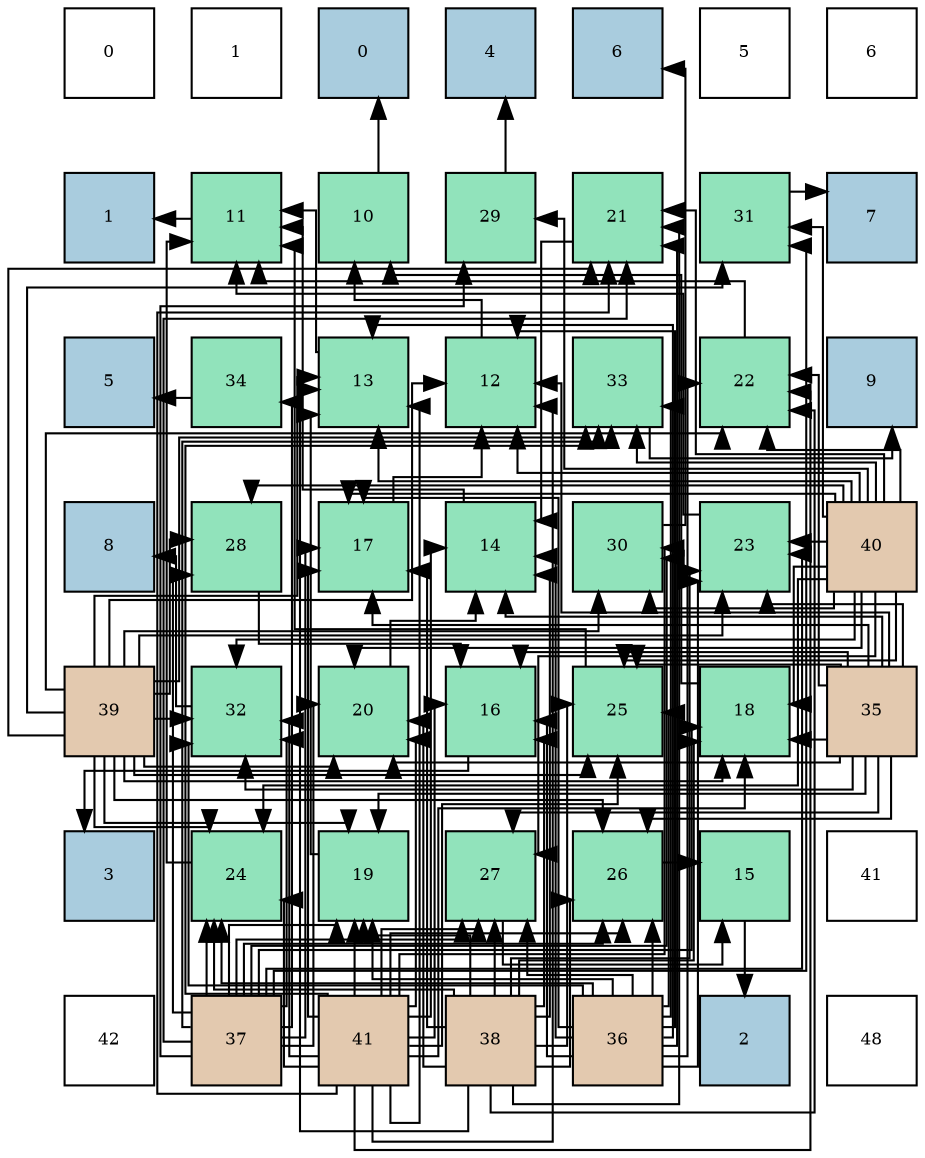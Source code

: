 digraph layout{
 rankdir=TB;
 splines=ortho;
 node [style=filled shape=square fixedsize=true width=0.6];
0[label="0", fontsize=8, fillcolor="#ffffff"];
1[label="1", fontsize=8, fillcolor="#ffffff"];
2[label="0", fontsize=8, fillcolor="#a9ccde"];
3[label="4", fontsize=8, fillcolor="#a9ccde"];
4[label="6", fontsize=8, fillcolor="#a9ccde"];
5[label="5", fontsize=8, fillcolor="#ffffff"];
6[label="6", fontsize=8, fillcolor="#ffffff"];
7[label="1", fontsize=8, fillcolor="#a9ccde"];
8[label="11", fontsize=8, fillcolor="#91e3bb"];
9[label="10", fontsize=8, fillcolor="#91e3bb"];
10[label="29", fontsize=8, fillcolor="#91e3bb"];
11[label="21", fontsize=8, fillcolor="#91e3bb"];
12[label="31", fontsize=8, fillcolor="#91e3bb"];
13[label="7", fontsize=8, fillcolor="#a9ccde"];
14[label="5", fontsize=8, fillcolor="#a9ccde"];
15[label="34", fontsize=8, fillcolor="#91e3bb"];
16[label="13", fontsize=8, fillcolor="#91e3bb"];
17[label="12", fontsize=8, fillcolor="#91e3bb"];
18[label="33", fontsize=8, fillcolor="#91e3bb"];
19[label="22", fontsize=8, fillcolor="#91e3bb"];
20[label="9", fontsize=8, fillcolor="#a9ccde"];
21[label="8", fontsize=8, fillcolor="#a9ccde"];
22[label="28", fontsize=8, fillcolor="#91e3bb"];
23[label="17", fontsize=8, fillcolor="#91e3bb"];
24[label="14", fontsize=8, fillcolor="#91e3bb"];
25[label="30", fontsize=8, fillcolor="#91e3bb"];
26[label="23", fontsize=8, fillcolor="#91e3bb"];
27[label="40", fontsize=8, fillcolor="#e3c9af"];
28[label="39", fontsize=8, fillcolor="#e3c9af"];
29[label="32", fontsize=8, fillcolor="#91e3bb"];
30[label="20", fontsize=8, fillcolor="#91e3bb"];
31[label="16", fontsize=8, fillcolor="#91e3bb"];
32[label="25", fontsize=8, fillcolor="#91e3bb"];
33[label="18", fontsize=8, fillcolor="#91e3bb"];
34[label="35", fontsize=8, fillcolor="#e3c9af"];
35[label="3", fontsize=8, fillcolor="#a9ccde"];
36[label="24", fontsize=8, fillcolor="#91e3bb"];
37[label="19", fontsize=8, fillcolor="#91e3bb"];
38[label="27", fontsize=8, fillcolor="#91e3bb"];
39[label="26", fontsize=8, fillcolor="#91e3bb"];
40[label="15", fontsize=8, fillcolor="#91e3bb"];
41[label="41", fontsize=8, fillcolor="#ffffff"];
42[label="42", fontsize=8, fillcolor="#ffffff"];
43[label="37", fontsize=8, fillcolor="#e3c9af"];
44[label="41", fontsize=8, fillcolor="#e3c9af"];
45[label="38", fontsize=8, fillcolor="#e3c9af"];
46[label="36", fontsize=8, fillcolor="#e3c9af"];
47[label="2", fontsize=8, fillcolor="#a9ccde"];
48[label="48", fontsize=8, fillcolor="#ffffff"];
edge [constraint=false, style=vis];9 -> 2;
8 -> 7;
17 -> 9;
16 -> 8;
24 -> 8;
40 -> 47;
31 -> 35;
23 -> 17;
33 -> 9;
37 -> 16;
30 -> 24;
11 -> 24;
19 -> 8;
26 -> 8;
36 -> 8;
32 -> 8;
39 -> 40;
38 -> 40;
22 -> 31;
10 -> 3;
25 -> 4;
12 -> 13;
29 -> 21;
18 -> 20;
15 -> 14;
34 -> 17;
34 -> 24;
34 -> 31;
34 -> 23;
34 -> 33;
34 -> 37;
34 -> 30;
34 -> 19;
34 -> 26;
34 -> 32;
34 -> 39;
34 -> 38;
34 -> 29;
46 -> 17;
46 -> 16;
46 -> 24;
46 -> 31;
46 -> 23;
46 -> 37;
46 -> 11;
46 -> 19;
46 -> 26;
46 -> 36;
46 -> 32;
46 -> 39;
46 -> 38;
46 -> 29;
46 -> 18;
43 -> 23;
43 -> 33;
43 -> 37;
43 -> 30;
43 -> 11;
43 -> 26;
43 -> 36;
43 -> 39;
43 -> 38;
43 -> 22;
43 -> 10;
43 -> 25;
43 -> 12;
43 -> 29;
43 -> 18;
43 -> 15;
45 -> 16;
45 -> 24;
45 -> 31;
45 -> 23;
45 -> 33;
45 -> 37;
45 -> 30;
45 -> 11;
45 -> 19;
45 -> 26;
45 -> 36;
45 -> 32;
45 -> 39;
45 -> 38;
28 -> 17;
28 -> 16;
28 -> 33;
28 -> 37;
28 -> 30;
28 -> 11;
28 -> 19;
28 -> 26;
28 -> 36;
28 -> 32;
28 -> 39;
28 -> 22;
28 -> 25;
28 -> 12;
28 -> 29;
28 -> 18;
27 -> 17;
27 -> 16;
27 -> 23;
27 -> 33;
27 -> 30;
27 -> 11;
27 -> 19;
27 -> 26;
27 -> 36;
27 -> 32;
27 -> 38;
27 -> 22;
27 -> 10;
27 -> 25;
27 -> 12;
27 -> 29;
27 -> 18;
44 -> 17;
44 -> 16;
44 -> 24;
44 -> 31;
44 -> 23;
44 -> 33;
44 -> 37;
44 -> 30;
44 -> 11;
44 -> 19;
44 -> 36;
44 -> 32;
44 -> 39;
44 -> 38;
44 -> 25;
44 -> 29;
44 -> 18;
edge [constraint=true, style=invis];
0 -> 7 -> 14 -> 21 -> 28 -> 35 -> 42;
1 -> 8 -> 15 -> 22 -> 29 -> 36 -> 43;
2 -> 9 -> 16 -> 23 -> 30 -> 37 -> 44;
3 -> 10 -> 17 -> 24 -> 31 -> 38 -> 45;
4 -> 11 -> 18 -> 25 -> 32 -> 39 -> 46;
5 -> 12 -> 19 -> 26 -> 33 -> 40 -> 47;
6 -> 13 -> 20 -> 27 -> 34 -> 41 -> 48;
rank = same {0 -> 1 -> 2 -> 3 -> 4 -> 5 -> 6};
rank = same {7 -> 8 -> 9 -> 10 -> 11 -> 12 -> 13};
rank = same {14 -> 15 -> 16 -> 17 -> 18 -> 19 -> 20};
rank = same {21 -> 22 -> 23 -> 24 -> 25 -> 26 -> 27};
rank = same {28 -> 29 -> 30 -> 31 -> 32 -> 33 -> 34};
rank = same {35 -> 36 -> 37 -> 38 -> 39 -> 40 -> 41};
rank = same {42 -> 43 -> 44 -> 45 -> 46 -> 47 -> 48};
}